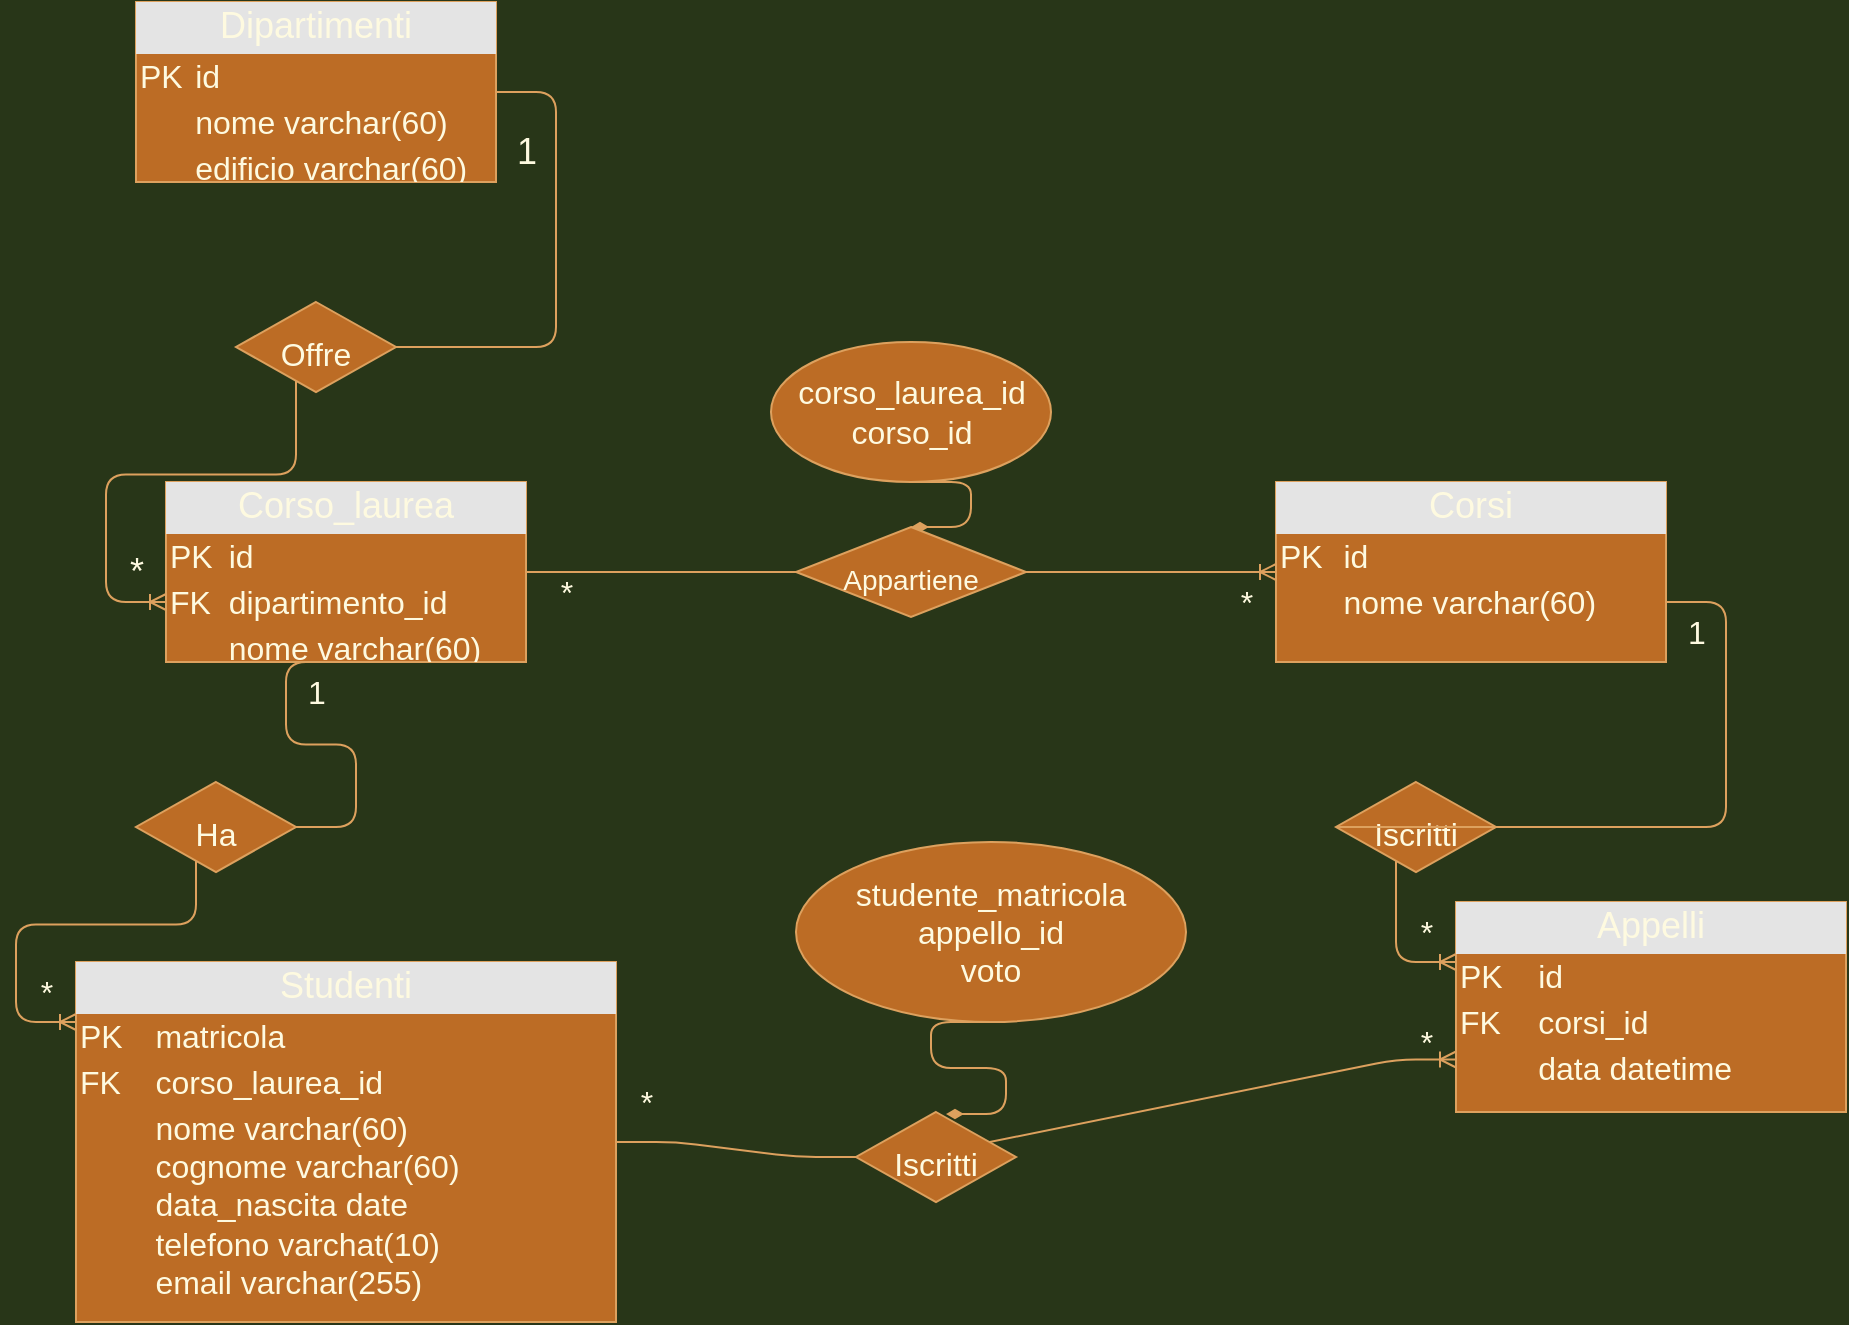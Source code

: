 <mxfile version="16.4.0" type="device"><diagram name="Page-1" id="a7904f86-f2b4-8e86-fa97-74104820619b"><mxGraphModel dx="1189" dy="1464" grid="1" gridSize="15" guides="1" tooltips="1" connect="1" arrows="1" fold="1" page="1" pageScale="1" pageWidth="1100" pageHeight="850" background="#283618" math="0" shadow="0"><root><mxCell id="0"/><mxCell id="1" parent="0"/><mxCell id="9dMuLnbiIaYsMs9DFA0e-4" style="edgeStyle=entityRelationEdgeStyle;rounded=1;sketch=0;orthogonalLoop=1;jettySize=auto;html=1;fontSize=18;fontColor=#FEFAE0;endArrow=ERoneToMany;endFill=0;strokeColor=#DDA15E;fillColor=#BC6C25;startArrow=none;exitX=0;exitY=0.5;exitDx=0;exitDy=0;" edge="1" parent="1" source="9dMuLnbiIaYsMs9DFA0e-12"><mxGeometry relative="1" as="geometry"><mxPoint x="120" y="345" as="targetPoint"/></mxGeometry></mxCell><mxCell id="9dMuLnbiIaYsMs9DFA0e-1" value="&lt;div style=&quot;text-align: center ; box-sizing: border-box ; width: 100% ; background: rgb(228 , 228 , 228) ; padding: 2px ; font-size: 18px&quot;&gt;&lt;font style=&quot;font-size: 18px&quot;&gt;Dipartimenti&lt;/font&gt;&lt;/div&gt;&lt;table style=&quot;width: 100% ; font-size: 18px&quot; cellpadding=&quot;2&quot; cellspacing=&quot;0&quot;&gt;&lt;tbody style=&quot;font-size: 16px&quot;&gt;&lt;tr style=&quot;font-size: 16px&quot;&gt;&lt;td style=&quot;font-size: 16px&quot;&gt;PK&lt;/td&gt;&lt;td style=&quot;font-size: 16px&quot;&gt;id&lt;/td&gt;&lt;/tr&gt;&lt;tr style=&quot;font-size: 16px&quot;&gt;&lt;td style=&quot;font-size: 16px&quot;&gt;&lt;br&gt;&lt;/td&gt;&lt;td style=&quot;font-size: 16px&quot;&gt;nome varchar(60)&lt;/td&gt;&lt;/tr&gt;&lt;tr style=&quot;font-size: 16px&quot;&gt;&lt;td style=&quot;font-size: 16px&quot;&gt;&lt;br&gt;&lt;/td&gt;&lt;td style=&quot;font-size: 16px&quot;&gt;edificio varchar(60)&lt;/td&gt;&lt;/tr&gt;&lt;/tbody&gt;&lt;/table&gt;" style="verticalAlign=top;align=left;overflow=fill;html=1;rounded=0;sketch=0;fontColor=#FEFAE0;strokeColor=#DDA15E;fillColor=#BC6C25;fontSize=16;" vertex="1" parent="1"><mxGeometry x="105" y="45" width="180" height="90" as="geometry"/></mxCell><mxCell id="9dMuLnbiIaYsMs9DFA0e-3" value="&lt;div style=&quot;text-align: center ; box-sizing: border-box ; width: 100% ; background: rgb(228 , 228 , 228) ; padding: 2px ; font-size: 18px&quot;&gt;&lt;font style=&quot;font-size: 18px&quot;&gt;Corso_laurea&lt;/font&gt;&lt;/div&gt;&lt;table style=&quot;width: 100% ; font-size: 18px&quot; cellpadding=&quot;2&quot; cellspacing=&quot;0&quot;&gt;&lt;tbody style=&quot;font-size: 16px&quot;&gt;&lt;tr style=&quot;font-size: 16px&quot;&gt;&lt;td style=&quot;font-size: 16px&quot;&gt;PK&lt;/td&gt;&lt;td style=&quot;font-size: 16px&quot;&gt;id&lt;/td&gt;&lt;/tr&gt;&lt;tr style=&quot;font-size: 16px&quot;&gt;&lt;td style=&quot;font-size: 16px&quot;&gt;FK&lt;/td&gt;&lt;td style=&quot;font-size: 16px&quot;&gt;dipartimento_id&lt;/td&gt;&lt;/tr&gt;&lt;tr style=&quot;font-size: 16px&quot;&gt;&lt;td style=&quot;font-size: 16px&quot;&gt;&lt;/td&gt;&lt;td style=&quot;font-size: 16px&quot;&gt;nome varchar(60)&lt;/td&gt;&lt;/tr&gt;&lt;/tbody&gt;&lt;/table&gt;" style="verticalAlign=top;align=left;overflow=fill;html=1;rounded=0;sketch=0;fontColor=#FEFAE0;strokeColor=#DDA15E;fillColor=#BC6C25;fontSize=16;" vertex="1" parent="1"><mxGeometry x="120" y="285" width="180" height="90" as="geometry"/></mxCell><mxCell id="9dMuLnbiIaYsMs9DFA0e-5" value="*" style="text;html=1;align=center;verticalAlign=middle;resizable=0;points=[];autosize=1;strokeColor=none;fillColor=none;fontSize=18;fontColor=#FEFAE0;" vertex="1" parent="1"><mxGeometry x="90" y="315" width="30" height="30" as="geometry"/></mxCell><mxCell id="9dMuLnbiIaYsMs9DFA0e-6" value="1" style="text;html=1;align=center;verticalAlign=middle;resizable=0;points=[];autosize=1;strokeColor=none;fillColor=none;fontSize=18;fontColor=#FEFAE0;" vertex="1" parent="1"><mxGeometry x="285" y="105" width="30" height="30" as="geometry"/></mxCell><mxCell id="9dMuLnbiIaYsMs9DFA0e-10" style="edgeStyle=entityRelationEdgeStyle;rounded=1;sketch=0;orthogonalLoop=1;jettySize=auto;html=1;fontSize=18;fontColor=#FEFAE0;endArrow=ERoneToMany;endFill=0;strokeColor=#DDA15E;fillColor=#BC6C25;exitX=1;exitY=0.5;exitDx=0;exitDy=0;" edge="1" parent="1" source="9dMuLnbiIaYsMs9DFA0e-3"><mxGeometry relative="1" as="geometry"><mxPoint x="675" y="330" as="targetPoint"/><mxPoint x="315" y="335" as="sourcePoint"/></mxGeometry></mxCell><mxCell id="9dMuLnbiIaYsMs9DFA0e-22" style="edgeStyle=entityRelationEdgeStyle;rounded=1;sketch=0;orthogonalLoop=1;jettySize=auto;html=1;exitX=0.5;exitY=0;exitDx=0;exitDy=0;entryX=0.5;entryY=1;entryDx=0;entryDy=0;fontSize=16;fontColor=#FEFAE0;startArrow=diamondThin;startFill=1;endArrow=none;endFill=0;strokeColor=#DDA15E;fillColor=#BC6C25;" edge="1" parent="1" source="9dMuLnbiIaYsMs9DFA0e-11" target="9dMuLnbiIaYsMs9DFA0e-21"><mxGeometry relative="1" as="geometry"/></mxCell><mxCell id="9dMuLnbiIaYsMs9DFA0e-11" value="&lt;font style=&quot;font-size: 14px&quot;&gt;Appartiene&lt;/font&gt;" style="rhombus;whiteSpace=wrap;html=1;rounded=0;sketch=0;fontSize=26;fontColor=#FEFAE0;strokeColor=#DDA15E;fillColor=#BC6C25;" vertex="1" parent="1"><mxGeometry x="435" y="307.5" width="115" height="45" as="geometry"/></mxCell><mxCell id="9dMuLnbiIaYsMs9DFA0e-12" value="&lt;font style=&quot;font-size: 16px&quot;&gt;Offre&lt;/font&gt;" style="rhombus;whiteSpace=wrap;html=1;rounded=0;sketch=0;fontSize=26;fontColor=#FEFAE0;strokeColor=#DDA15E;fillColor=#BC6C25;" vertex="1" parent="1"><mxGeometry x="155" y="195" width="80" height="45" as="geometry"/></mxCell><mxCell id="9dMuLnbiIaYsMs9DFA0e-13" value="" style="edgeStyle=entityRelationEdgeStyle;rounded=1;sketch=0;orthogonalLoop=1;jettySize=auto;html=1;fontSize=18;fontColor=#FEFAE0;endArrow=none;endFill=0;strokeColor=#DDA15E;fillColor=#BC6C25;" edge="1" parent="1" source="9dMuLnbiIaYsMs9DFA0e-1" target="9dMuLnbiIaYsMs9DFA0e-12"><mxGeometry relative="1" as="geometry"><mxPoint x="120" y="345" as="targetPoint"/><mxPoint x="285" y="90" as="sourcePoint"/></mxGeometry></mxCell><mxCell id="9dMuLnbiIaYsMs9DFA0e-15" value="*" style="text;html=1;align=center;verticalAlign=middle;resizable=0;points=[];autosize=1;strokeColor=none;fillColor=none;fontSize=16;fontColor=#FEFAE0;" vertex="1" parent="1"><mxGeometry x="305" y="325" width="30" height="30" as="geometry"/></mxCell><mxCell id="9dMuLnbiIaYsMs9DFA0e-17" value="*" style="text;html=1;align=center;verticalAlign=middle;resizable=0;points=[];autosize=1;strokeColor=none;fillColor=none;fontSize=16;fontColor=#FEFAE0;" vertex="1" parent="1"><mxGeometry x="645" y="330" width="30" height="30" as="geometry"/></mxCell><mxCell id="9dMuLnbiIaYsMs9DFA0e-19" value="&lt;div style=&quot;text-align: center ; box-sizing: border-box ; width: 100% ; background: rgb(228 , 228 , 228) ; padding: 2px ; font-size: 18px&quot;&gt;&lt;font style=&quot;font-size: 18px&quot;&gt;Corsi&lt;/font&gt;&lt;/div&gt;&lt;table style=&quot;width: 100% ; font-size: 18px&quot; cellpadding=&quot;2&quot; cellspacing=&quot;0&quot;&gt;&lt;tbody style=&quot;font-size: 16px&quot;&gt;&lt;tr style=&quot;font-size: 16px&quot;&gt;&lt;td style=&quot;font-size: 16px&quot;&gt;PK&lt;/td&gt;&lt;td style=&quot;font-size: 16px&quot;&gt;id&lt;/td&gt;&lt;/tr&gt;&lt;tr style=&quot;font-size: 16px&quot;&gt;&lt;td style=&quot;font-size: 16px&quot;&gt;&lt;br&gt;&lt;/td&gt;&lt;td style=&quot;font-size: 16px&quot;&gt;nome varchar(60)&lt;/td&gt;&lt;/tr&gt;&lt;tr style=&quot;font-size: 16px&quot;&gt;&lt;td style=&quot;font-size: 16px&quot;&gt;&lt;/td&gt;&lt;td style=&quot;font-size: 16px&quot;&gt;&lt;br&gt;&lt;/td&gt;&lt;/tr&gt;&lt;/tbody&gt;&lt;/table&gt;" style="verticalAlign=top;align=left;overflow=fill;html=1;rounded=0;sketch=0;fontColor=#FEFAE0;strokeColor=#DDA15E;fillColor=#BC6C25;fontSize=16;" vertex="1" parent="1"><mxGeometry x="675" y="285" width="195" height="90" as="geometry"/></mxCell><mxCell id="9dMuLnbiIaYsMs9DFA0e-21" value="corso_laurea_id&lt;br&gt;corso_id" style="ellipse;whiteSpace=wrap;html=1;rounded=0;sketch=0;fontSize=16;fontColor=#FEFAE0;strokeColor=#DDA15E;fillColor=#BC6C25;" vertex="1" parent="1"><mxGeometry x="422.5" y="215" width="140" height="70" as="geometry"/></mxCell><mxCell id="9dMuLnbiIaYsMs9DFA0e-25" style="edgeStyle=entityRelationEdgeStyle;rounded=1;sketch=0;orthogonalLoop=1;jettySize=auto;html=1;fontSize=18;fontColor=#FEFAE0;endArrow=ERoneToMany;endFill=0;strokeColor=#DDA15E;fillColor=#BC6C25;startArrow=none;exitX=0;exitY=0.5;exitDx=0;exitDy=0;" edge="1" parent="1" source="9dMuLnbiIaYsMs9DFA0e-26"><mxGeometry relative="1" as="geometry"><mxPoint x="75" y="555" as="targetPoint"/></mxGeometry></mxCell><mxCell id="9dMuLnbiIaYsMs9DFA0e-26" value="&lt;font style=&quot;font-size: 16px&quot;&gt;Ha&lt;/font&gt;" style="rhombus;whiteSpace=wrap;html=1;rounded=0;sketch=0;fontSize=26;fontColor=#FEFAE0;strokeColor=#DDA15E;fillColor=#BC6C25;" vertex="1" parent="1"><mxGeometry x="105" y="435" width="80" height="45" as="geometry"/></mxCell><mxCell id="9dMuLnbiIaYsMs9DFA0e-27" value="" style="edgeStyle=entityRelationEdgeStyle;rounded=1;sketch=0;orthogonalLoop=1;jettySize=auto;html=1;fontSize=18;fontColor=#FEFAE0;endArrow=none;endFill=0;strokeColor=#DDA15E;fillColor=#BC6C25;exitX=0.5;exitY=1;exitDx=0;exitDy=0;" edge="1" parent="1" target="9dMuLnbiIaYsMs9DFA0e-26" source="9dMuLnbiIaYsMs9DFA0e-3"><mxGeometry relative="1" as="geometry"><mxPoint x="75" y="645" as="targetPoint"/><mxPoint x="240" y="390" as="sourcePoint"/></mxGeometry></mxCell><mxCell id="9dMuLnbiIaYsMs9DFA0e-28" value="&lt;div style=&quot;text-align: center ; box-sizing: border-box ; width: 100% ; background: rgb(228 , 228 , 228) ; padding: 2px ; font-size: 18px&quot;&gt;&lt;font style=&quot;font-size: 18px&quot;&gt;Studenti&lt;/font&gt;&lt;/div&gt;&lt;table style=&quot;width: 100% ; font-size: 18px&quot; cellpadding=&quot;2&quot; cellspacing=&quot;0&quot;&gt;&lt;tbody style=&quot;font-size: 16px&quot;&gt;&lt;tr style=&quot;font-size: 16px&quot;&gt;&lt;td style=&quot;font-size: 16px&quot;&gt;PK&lt;/td&gt;&lt;td style=&quot;font-size: 16px&quot;&gt;matricola&lt;br&gt;&lt;/td&gt;&lt;/tr&gt;&lt;tr style=&quot;font-size: 16px&quot;&gt;&lt;td style=&quot;font-size: 16px&quot;&gt;FK&lt;/td&gt;&lt;td style=&quot;font-size: 16px&quot;&gt;corso_laurea_id&lt;/td&gt;&lt;/tr&gt;&lt;tr style=&quot;font-size: 16px&quot;&gt;&lt;td style=&quot;font-size: 16px&quot;&gt;&lt;/td&gt;&lt;td style=&quot;font-size: 16px&quot;&gt;nome varchar(60)&lt;br&gt;cognome varchar(60)&lt;br&gt;data_nascita date&lt;br&gt;telefono varchat(10)&lt;br&gt;email varchar(255)&lt;br&gt;&lt;br&gt;&lt;/td&gt;&lt;/tr&gt;&lt;/tbody&gt;&lt;/table&gt;" style="verticalAlign=top;align=left;overflow=fill;html=1;rounded=0;sketch=0;fontColor=#FEFAE0;strokeColor=#DDA15E;fillColor=#BC6C25;fontSize=16;" vertex="1" parent="1"><mxGeometry x="75" y="525" width="270" height="180" as="geometry"/></mxCell><mxCell id="9dMuLnbiIaYsMs9DFA0e-29" value="*" style="text;html=1;align=center;verticalAlign=middle;resizable=0;points=[];autosize=1;strokeColor=none;fillColor=none;fontSize=16;fontColor=#FEFAE0;" vertex="1" parent="1"><mxGeometry x="45" y="525" width="30" height="30" as="geometry"/></mxCell><mxCell id="9dMuLnbiIaYsMs9DFA0e-30" value="1" style="text;html=1;align=center;verticalAlign=middle;resizable=0;points=[];autosize=1;strokeColor=none;fillColor=none;fontSize=16;fontColor=#FEFAE0;" vertex="1" parent="1"><mxGeometry x="180" y="375" width="30" height="30" as="geometry"/></mxCell><mxCell id="9dMuLnbiIaYsMs9DFA0e-31" value="&lt;div style=&quot;text-align: center ; box-sizing: border-box ; width: 100% ; background: rgb(228 , 228 , 228) ; padding: 2px ; font-size: 18px&quot;&gt;&lt;font style=&quot;font-size: 18px&quot;&gt;Appelli&lt;/font&gt;&lt;/div&gt;&lt;table style=&quot;width: 100% ; font-size: 18px&quot; cellpadding=&quot;2&quot; cellspacing=&quot;0&quot;&gt;&lt;tbody style=&quot;font-size: 16px&quot;&gt;&lt;tr style=&quot;font-size: 16px&quot;&gt;&lt;td style=&quot;font-size: 16px&quot;&gt;PK&lt;/td&gt;&lt;td style=&quot;font-size: 16px&quot;&gt;id&lt;/td&gt;&lt;/tr&gt;&lt;tr style=&quot;font-size: 16px&quot;&gt;&lt;td style=&quot;font-size: 16px&quot;&gt;FK&lt;/td&gt;&lt;td style=&quot;font-size: 16px&quot;&gt;corsi_id&lt;/td&gt;&lt;/tr&gt;&lt;tr style=&quot;font-size: 16px&quot;&gt;&lt;td style=&quot;font-size: 16px&quot;&gt;&lt;/td&gt;&lt;td style=&quot;font-size: 16px&quot;&gt;data datetime&lt;br&gt;&lt;br&gt;&lt;/td&gt;&lt;/tr&gt;&lt;/tbody&gt;&lt;/table&gt;" style="verticalAlign=top;align=left;overflow=fill;html=1;rounded=0;sketch=0;fontColor=#FEFAE0;strokeColor=#DDA15E;fillColor=#BC6C25;fontSize=16;" vertex="1" parent="1"><mxGeometry x="765" y="495" width="195" height="105" as="geometry"/></mxCell><mxCell id="9dMuLnbiIaYsMs9DFA0e-32" style="edgeStyle=entityRelationEdgeStyle;rounded=1;sketch=0;orthogonalLoop=1;jettySize=auto;html=1;fontSize=18;fontColor=#FEFAE0;endArrow=ERoneToMany;endFill=0;strokeColor=#DDA15E;fillColor=#BC6C25;startArrow=none;exitX=0;exitY=0.5;exitDx=0;exitDy=0;entryX=0;entryY=0.75;entryDx=0;entryDy=0;" edge="1" parent="1" source="9dMuLnbiIaYsMs9DFA0e-33" target="9dMuLnbiIaYsMs9DFA0e-31"><mxGeometry relative="1" as="geometry"><mxPoint x="425" y="720" as="targetPoint"/></mxGeometry></mxCell><mxCell id="9dMuLnbiIaYsMs9DFA0e-33" value="&lt;font style=&quot;font-size: 16px&quot;&gt;Iscritti&lt;/font&gt;" style="rhombus;whiteSpace=wrap;html=1;rounded=0;sketch=0;fontSize=26;fontColor=#FEFAE0;strokeColor=#DDA15E;fillColor=#BC6C25;" vertex="1" parent="1"><mxGeometry x="465" y="600" width="80" height="45" as="geometry"/></mxCell><mxCell id="9dMuLnbiIaYsMs9DFA0e-34" value="" style="edgeStyle=entityRelationEdgeStyle;rounded=1;sketch=0;orthogonalLoop=1;jettySize=auto;html=1;fontSize=18;fontColor=#FEFAE0;endArrow=none;endFill=0;strokeColor=#DDA15E;fillColor=#BC6C25;exitX=1;exitY=0.5;exitDx=0;exitDy=0;entryX=0;entryY=0.5;entryDx=0;entryDy=0;" edge="1" parent="1" target="9dMuLnbiIaYsMs9DFA0e-33" source="9dMuLnbiIaYsMs9DFA0e-28"><mxGeometry relative="1" as="geometry"><mxPoint x="425" y="810" as="targetPoint"/><mxPoint x="560" y="540" as="sourcePoint"/></mxGeometry></mxCell><mxCell id="9dMuLnbiIaYsMs9DFA0e-35" value="1" style="text;html=1;align=center;verticalAlign=middle;resizable=0;points=[];autosize=1;strokeColor=none;fillColor=none;fontSize=16;fontColor=#FEFAE0;" vertex="1" parent="1"><mxGeometry x="870" y="345" width="30" height="30" as="geometry"/></mxCell><mxCell id="9dMuLnbiIaYsMs9DFA0e-36" value="*" style="text;html=1;align=center;verticalAlign=middle;resizable=0;points=[];autosize=1;strokeColor=none;fillColor=none;fontSize=16;fontColor=#FEFAE0;" vertex="1" parent="1"><mxGeometry x="735" y="495" width="30" height="30" as="geometry"/></mxCell><mxCell id="9dMuLnbiIaYsMs9DFA0e-37" style="edgeStyle=entityRelationEdgeStyle;rounded=1;sketch=0;orthogonalLoop=1;jettySize=auto;html=1;entryX=0.5;entryY=1;entryDx=0;entryDy=0;fontSize=16;fontColor=#FEFAE0;startArrow=diamondThin;startFill=1;endArrow=none;endFill=0;strokeColor=#DDA15E;fillColor=#BC6C25;" edge="1" parent="1" target="9dMuLnbiIaYsMs9DFA0e-38"><mxGeometry relative="1" as="geometry"><mxPoint x="510" y="601" as="sourcePoint"/></mxGeometry></mxCell><mxCell id="9dMuLnbiIaYsMs9DFA0e-38" value="studente_matricola&lt;br&gt;appello_id&lt;br&gt;voto" style="ellipse;whiteSpace=wrap;html=1;rounded=0;sketch=0;fontSize=16;fontColor=#FEFAE0;strokeColor=#DDA15E;fillColor=#BC6C25;" vertex="1" parent="1"><mxGeometry x="435" y="465" width="195" height="90" as="geometry"/></mxCell><mxCell id="9dMuLnbiIaYsMs9DFA0e-40" style="edgeStyle=entityRelationEdgeStyle;rounded=1;sketch=0;orthogonalLoop=1;jettySize=auto;html=1;fontSize=18;fontColor=#FEFAE0;endArrow=ERoneToMany;endFill=0;strokeColor=#DDA15E;fillColor=#BC6C25;startArrow=none;exitX=0;exitY=0.5;exitDx=0;exitDy=0;" edge="1" parent="1" source="9dMuLnbiIaYsMs9DFA0e-41"><mxGeometry relative="1" as="geometry"><mxPoint x="765" y="525" as="targetPoint"/></mxGeometry></mxCell><mxCell id="9dMuLnbiIaYsMs9DFA0e-41" value="&lt;font style=&quot;font-size: 16px&quot;&gt;Iscritti&lt;/font&gt;" style="rhombus;whiteSpace=wrap;html=1;rounded=0;sketch=0;fontSize=26;fontColor=#FEFAE0;strokeColor=#DDA15E;fillColor=#BC6C25;" vertex="1" parent="1"><mxGeometry x="705" y="435" width="80" height="45" as="geometry"/></mxCell><mxCell id="9dMuLnbiIaYsMs9DFA0e-42" value="" style="edgeStyle=entityRelationEdgeStyle;rounded=1;sketch=0;orthogonalLoop=1;jettySize=auto;html=1;fontSize=18;fontColor=#FEFAE0;endArrow=none;endFill=0;strokeColor=#DDA15E;fillColor=#BC6C25;entryX=0;entryY=0.5;entryDx=0;entryDy=0;" edge="1" parent="1" target="9dMuLnbiIaYsMs9DFA0e-41"><mxGeometry relative="1" as="geometry"><mxPoint x="665" y="645" as="targetPoint"/><mxPoint x="870" y="345" as="sourcePoint"/></mxGeometry></mxCell><mxCell id="9dMuLnbiIaYsMs9DFA0e-44" value="*" style="text;html=1;align=center;verticalAlign=middle;resizable=0;points=[];autosize=1;strokeColor=none;fillColor=none;fontSize=16;fontColor=#FEFAE0;" vertex="1" parent="1"><mxGeometry x="735" y="550" width="30" height="30" as="geometry"/></mxCell><mxCell id="9dMuLnbiIaYsMs9DFA0e-45" value="*" style="text;html=1;align=center;verticalAlign=middle;resizable=0;points=[];autosize=1;strokeColor=none;fillColor=none;fontSize=16;fontColor=#FEFAE0;" vertex="1" parent="1"><mxGeometry x="345" y="580" width="30" height="30" as="geometry"/></mxCell></root></mxGraphModel></diagram></mxfile>